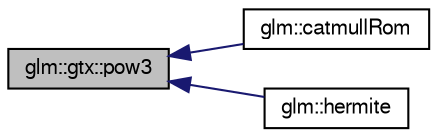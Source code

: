 digraph G
{
  bgcolor="transparent";
  edge [fontname="FreeSans",fontsize=10,labelfontname="FreeSans",labelfontsize=10];
  node [fontname="FreeSans",fontsize=10,shape=record];
  rankdir=LR;
  Node1 [label="glm::gtx::pow3",height=0.2,width=0.4,color="black", fillcolor="grey75", style="filled" fontcolor="black"];
  Node1 -> Node2 [dir=back,color="midnightblue",fontsize=10,style="solid"];
  Node2 [label="glm::catmullRom",height=0.2,width=0.4,color="black",URL="$group__gtx__spline.html#gb08e3c8b7ddaa352cd1415f654f4d628"];
  Node1 -> Node3 [dir=back,color="midnightblue",fontsize=10,style="solid"];
  Node3 [label="glm::hermite",height=0.2,width=0.4,color="black",URL="$group__gtx__spline.html#ge95792c83c014a3c61b35312fb02679f"];
}

